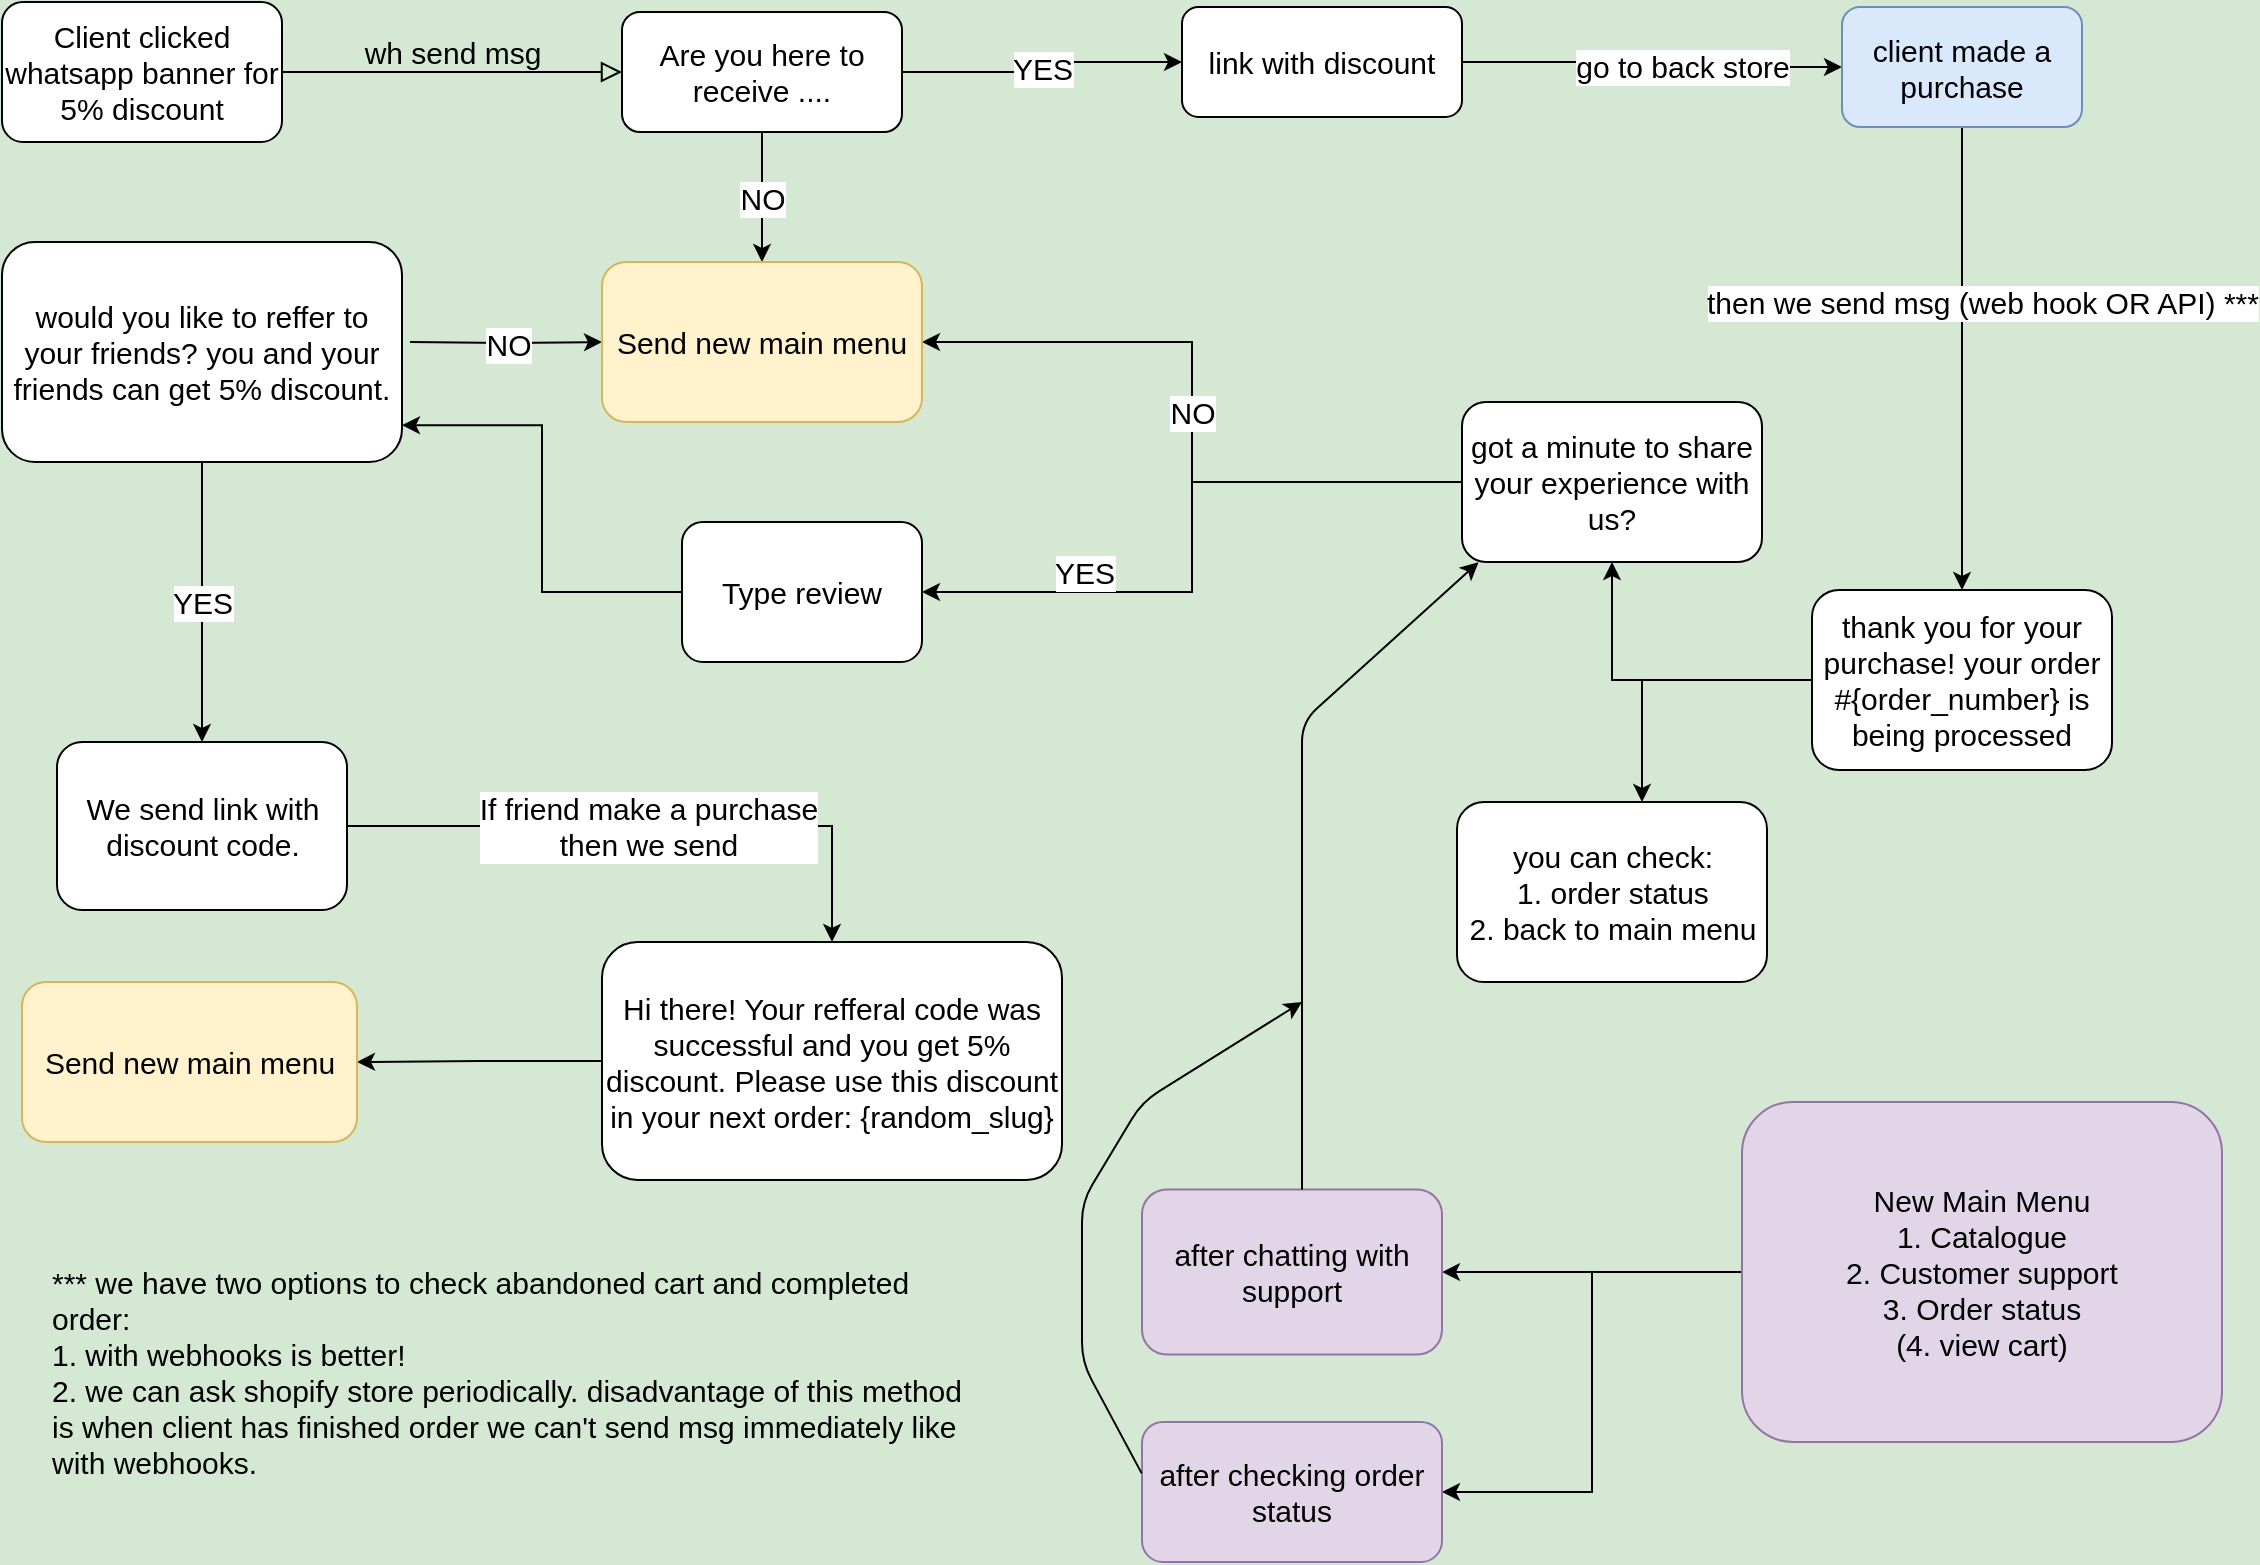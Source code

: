 <mxfile version="14.9.4" type="github">
  <diagram id="C5RBs43oDa-KdzZeNtuy" name="Page-1">
    <mxGraphModel dx="1221" dy="639" grid="1" gridSize="10" guides="1" tooltips="1" connect="1" arrows="1" fold="1" page="1" pageScale="1" pageWidth="1169" pageHeight="827" background="#D5E8D4" math="0" shadow="0">
      <root>
        <mxCell id="WIyWlLk6GJQsqaUBKTNV-0" />
        <mxCell id="WIyWlLk6GJQsqaUBKTNV-1" parent="WIyWlLk6GJQsqaUBKTNV-0" />
        <mxCell id="WIyWlLk6GJQsqaUBKTNV-2" value="wh send msg" style="rounded=0;html=1;jettySize=auto;orthogonalLoop=1;fontSize=15;endArrow=block;endFill=0;endSize=8;strokeWidth=1;shadow=0;labelBackgroundColor=none;edgeStyle=orthogonalEdgeStyle;entryX=0;entryY=0.5;entryDx=0;entryDy=0;" parent="WIyWlLk6GJQsqaUBKTNV-1" source="WIyWlLk6GJQsqaUBKTNV-3" target="PkTFUzZBXofJFZWry4sA-0" edge="1">
          <mxGeometry y="10" relative="1" as="geometry">
            <mxPoint x="260" y="55" as="targetPoint" />
            <mxPoint as="offset" />
          </mxGeometry>
        </mxCell>
        <mxCell id="WIyWlLk6GJQsqaUBKTNV-3" value="Client clicked whatsapp banner for 5% discount" style="rounded=1;whiteSpace=wrap;html=1;fontSize=15;glass=0;strokeWidth=1;shadow=0;" parent="WIyWlLk6GJQsqaUBKTNV-1" vertex="1">
          <mxGeometry x="20" y="30" width="140" height="70" as="geometry" />
        </mxCell>
        <mxCell id="PkTFUzZBXofJFZWry4sA-2" value="YES" style="edgeStyle=orthogonalEdgeStyle;rounded=0;orthogonalLoop=1;jettySize=auto;html=1;fontSize=15;" edge="1" parent="WIyWlLk6GJQsqaUBKTNV-1" source="PkTFUzZBXofJFZWry4sA-0" target="PkTFUzZBXofJFZWry4sA-1">
          <mxGeometry relative="1" as="geometry" />
        </mxCell>
        <mxCell id="PkTFUzZBXofJFZWry4sA-24" value="NO" style="edgeStyle=orthogonalEdgeStyle;rounded=0;orthogonalLoop=1;jettySize=auto;html=1;fontSize=15;" edge="1" parent="WIyWlLk6GJQsqaUBKTNV-1" source="PkTFUzZBXofJFZWry4sA-0" target="PkTFUzZBXofJFZWry4sA-15">
          <mxGeometry relative="1" as="geometry" />
        </mxCell>
        <mxCell id="PkTFUzZBXofJFZWry4sA-0" value="Are you here to receive ...." style="rounded=1;whiteSpace=wrap;html=1;fontSize=15;" vertex="1" parent="WIyWlLk6GJQsqaUBKTNV-1">
          <mxGeometry x="330" y="35" width="140" height="60" as="geometry" />
        </mxCell>
        <mxCell id="PkTFUzZBXofJFZWry4sA-4" value="go to back store" style="edgeStyle=orthogonalEdgeStyle;rounded=0;orthogonalLoop=1;jettySize=auto;html=1;fontSize=15;" edge="1" parent="WIyWlLk6GJQsqaUBKTNV-1" source="PkTFUzZBXofJFZWry4sA-1" target="PkTFUzZBXofJFZWry4sA-3">
          <mxGeometry x="0.001" y="15" relative="1" as="geometry">
            <mxPoint as="offset" />
          </mxGeometry>
        </mxCell>
        <mxCell id="PkTFUzZBXofJFZWry4sA-1" value="link with discount" style="whiteSpace=wrap;html=1;rounded=1;fontSize=15;" vertex="1" parent="WIyWlLk6GJQsqaUBKTNV-1">
          <mxGeometry x="610" y="32.5" width="140" height="55" as="geometry" />
        </mxCell>
        <mxCell id="PkTFUzZBXofJFZWry4sA-6" value="then we send msg (web hook OR API) ***" style="edgeStyle=orthogonalEdgeStyle;rounded=0;orthogonalLoop=1;jettySize=auto;html=1;fontSize=15;" edge="1" parent="WIyWlLk6GJQsqaUBKTNV-1" source="PkTFUzZBXofJFZWry4sA-3" target="PkTFUzZBXofJFZWry4sA-5">
          <mxGeometry x="-0.244" y="10" relative="1" as="geometry">
            <mxPoint as="offset" />
          </mxGeometry>
        </mxCell>
        <mxCell id="PkTFUzZBXofJFZWry4sA-3" value="client made a purchase" style="whiteSpace=wrap;html=1;rounded=1;fillColor=#dae8fc;strokeColor=#6c8ebf;fontSize=15;" vertex="1" parent="WIyWlLk6GJQsqaUBKTNV-1">
          <mxGeometry x="940" y="32.5" width="120" height="60" as="geometry" />
        </mxCell>
        <mxCell id="PkTFUzZBXofJFZWry4sA-8" value="" style="edgeStyle=orthogonalEdgeStyle;rounded=0;orthogonalLoop=1;jettySize=auto;html=1;fontSize=15;" edge="1" parent="WIyWlLk6GJQsqaUBKTNV-1" source="PkTFUzZBXofJFZWry4sA-5" target="PkTFUzZBXofJFZWry4sA-7">
          <mxGeometry relative="1" as="geometry">
            <Array as="points">
              <mxPoint x="840" y="369" />
            </Array>
          </mxGeometry>
        </mxCell>
        <mxCell id="PkTFUzZBXofJFZWry4sA-10" value="" style="edgeStyle=orthogonalEdgeStyle;rounded=0;orthogonalLoop=1;jettySize=auto;html=1;fontSize=15;" edge="1" parent="WIyWlLk6GJQsqaUBKTNV-1" source="PkTFUzZBXofJFZWry4sA-5" target="PkTFUzZBXofJFZWry4sA-9">
          <mxGeometry relative="1" as="geometry" />
        </mxCell>
        <mxCell id="PkTFUzZBXofJFZWry4sA-5" value="thank you for your purchase! your order #{order_number} is being processed" style="whiteSpace=wrap;html=1;rounded=1;fontSize=15;" vertex="1" parent="WIyWlLk6GJQsqaUBKTNV-1">
          <mxGeometry x="925" y="324" width="150" height="90" as="geometry" />
        </mxCell>
        <mxCell id="PkTFUzZBXofJFZWry4sA-7" value="you can check:&lt;br style=&quot;font-size: 15px;&quot;&gt;1. order status&lt;br style=&quot;font-size: 15px;&quot;&gt;2. back to main menu" style="whiteSpace=wrap;html=1;rounded=1;fontSize=15;" vertex="1" parent="WIyWlLk6GJQsqaUBKTNV-1">
          <mxGeometry x="747.5" y="430" width="155" height="90" as="geometry" />
        </mxCell>
        <mxCell id="PkTFUzZBXofJFZWry4sA-14" value="YES" style="edgeStyle=orthogonalEdgeStyle;rounded=0;orthogonalLoop=1;jettySize=auto;html=1;fontSize=15;" edge="1" parent="WIyWlLk6GJQsqaUBKTNV-1" source="PkTFUzZBXofJFZWry4sA-9" target="PkTFUzZBXofJFZWry4sA-13">
          <mxGeometry x="0.5" y="-10" relative="1" as="geometry">
            <mxPoint as="offset" />
          </mxGeometry>
        </mxCell>
        <mxCell id="PkTFUzZBXofJFZWry4sA-23" value="NO" style="edgeStyle=orthogonalEdgeStyle;rounded=0;orthogonalLoop=1;jettySize=auto;html=1;entryX=1;entryY=0.5;entryDx=0;entryDy=0;fontSize=15;" edge="1" parent="WIyWlLk6GJQsqaUBKTNV-1" source="PkTFUzZBXofJFZWry4sA-9" target="PkTFUzZBXofJFZWry4sA-15">
          <mxGeometry relative="1" as="geometry" />
        </mxCell>
        <mxCell id="PkTFUzZBXofJFZWry4sA-9" value="got a minute to share your experience with us?" style="whiteSpace=wrap;html=1;rounded=1;fontSize=15;" vertex="1" parent="WIyWlLk6GJQsqaUBKTNV-1">
          <mxGeometry x="750" y="230" width="150" height="80" as="geometry" />
        </mxCell>
        <mxCell id="PkTFUzZBXofJFZWry4sA-20" value="YES" style="edgeStyle=orthogonalEdgeStyle;rounded=0;orthogonalLoop=1;jettySize=auto;html=1;fontSize=15;entryX=0.5;entryY=0;entryDx=0;entryDy=0;" edge="1" parent="WIyWlLk6GJQsqaUBKTNV-1" source="PkTFUzZBXofJFZWry4sA-11" target="PkTFUzZBXofJFZWry4sA-19">
          <mxGeometry relative="1" as="geometry">
            <mxPoint x="85" y="310" as="targetPoint" />
          </mxGeometry>
        </mxCell>
        <mxCell id="PkTFUzZBXofJFZWry4sA-25" value="NO" style="edgeStyle=orthogonalEdgeStyle;rounded=0;orthogonalLoop=1;jettySize=auto;html=1;entryX=0;entryY=0.5;entryDx=0;entryDy=0;fontSize=15;" edge="1" parent="WIyWlLk6GJQsqaUBKTNV-1" target="PkTFUzZBXofJFZWry4sA-15">
          <mxGeometry relative="1" as="geometry">
            <mxPoint x="150" y="100" as="targetPoint" />
            <mxPoint x="224" y="200" as="sourcePoint" />
          </mxGeometry>
        </mxCell>
        <mxCell id="PkTFUzZBXofJFZWry4sA-11" value="would you like to reffer to your friends? you and your friends can get 5% discount." style="whiteSpace=wrap;html=1;rounded=1;fontSize=15;" vertex="1" parent="WIyWlLk6GJQsqaUBKTNV-1">
          <mxGeometry x="20" y="150" width="200" height="110" as="geometry" />
        </mxCell>
        <mxCell id="PkTFUzZBXofJFZWry4sA-18" style="edgeStyle=orthogonalEdgeStyle;rounded=0;orthogonalLoop=1;jettySize=auto;html=1;entryX=1;entryY=0.833;entryDx=0;entryDy=0;entryPerimeter=0;fontSize=15;" edge="1" parent="WIyWlLk6GJQsqaUBKTNV-1" source="PkTFUzZBXofJFZWry4sA-13" target="PkTFUzZBXofJFZWry4sA-11">
          <mxGeometry relative="1" as="geometry" />
        </mxCell>
        <mxCell id="PkTFUzZBXofJFZWry4sA-13" value="Type review" style="whiteSpace=wrap;html=1;rounded=1;fontSize=15;" vertex="1" parent="WIyWlLk6GJQsqaUBKTNV-1">
          <mxGeometry x="360" y="290" width="120" height="70" as="geometry" />
        </mxCell>
        <mxCell id="PkTFUzZBXofJFZWry4sA-15" value="Send new main menu" style="whiteSpace=wrap;html=1;rounded=1;fillColor=#fff2cc;strokeColor=#d6b656;fontSize=15;" vertex="1" parent="WIyWlLk6GJQsqaUBKTNV-1">
          <mxGeometry x="320" y="160" width="160" height="80" as="geometry" />
        </mxCell>
        <mxCell id="PkTFUzZBXofJFZWry4sA-28" value="If friend make a purchase &lt;br style=&quot;font-size: 15px;&quot;&gt;then we send" style="edgeStyle=orthogonalEdgeStyle;rounded=0;orthogonalLoop=1;jettySize=auto;html=1;fontSize=15;" edge="1" parent="WIyWlLk6GJQsqaUBKTNV-1" source="PkTFUzZBXofJFZWry4sA-19" target="PkTFUzZBXofJFZWry4sA-27">
          <mxGeometry relative="1" as="geometry" />
        </mxCell>
        <mxCell id="PkTFUzZBXofJFZWry4sA-19" value="We send link with discount code." style="whiteSpace=wrap;html=1;rounded=1;fontSize=15;" vertex="1" parent="WIyWlLk6GJQsqaUBKTNV-1">
          <mxGeometry x="47.5" y="400" width="145" height="84" as="geometry" />
        </mxCell>
        <mxCell id="PkTFUzZBXofJFZWry4sA-30" value="" style="edgeStyle=orthogonalEdgeStyle;rounded=0;orthogonalLoop=1;jettySize=auto;html=1;fontSize=15;" edge="1" parent="WIyWlLk6GJQsqaUBKTNV-1" source="PkTFUzZBXofJFZWry4sA-27" target="PkTFUzZBXofJFZWry4sA-29">
          <mxGeometry relative="1" as="geometry" />
        </mxCell>
        <mxCell id="PkTFUzZBXofJFZWry4sA-27" value="Hi there! Your refferal code was successful and you get 5% discount. Please use this discount in your next order: {random_slug}" style="whiteSpace=wrap;html=1;rounded=1;fontSize=15;" vertex="1" parent="WIyWlLk6GJQsqaUBKTNV-1">
          <mxGeometry x="320" y="500" width="230" height="119" as="geometry" />
        </mxCell>
        <mxCell id="PkTFUzZBXofJFZWry4sA-29" value="Send new main menu" style="whiteSpace=wrap;html=1;rounded=1;fontSize=15;fillColor=#fff2cc;strokeColor=#d6b656;" vertex="1" parent="WIyWlLk6GJQsqaUBKTNV-1">
          <mxGeometry x="30" y="520" width="167.5" height="80" as="geometry" />
        </mxCell>
        <mxCell id="PkTFUzZBXofJFZWry4sA-31" value="*** we have two options to check abandoned cart and completed order:&lt;br&gt;1. with webhooks is better!&lt;br&gt;2. we can ask shopify store periodically. disadvantage of this method is when client has finished order we can&#39;t send msg immediately like with webhooks." style="text;html=1;strokeColor=none;fillColor=none;align=left;verticalAlign=middle;whiteSpace=wrap;rounded=0;fontSize=15;" vertex="1" parent="WIyWlLk6GJQsqaUBKTNV-1">
          <mxGeometry x="42.5" y="660" width="467.5" height="110" as="geometry" />
        </mxCell>
        <mxCell id="PkTFUzZBXofJFZWry4sA-34" value="" style="edgeStyle=orthogonalEdgeStyle;rounded=0;orthogonalLoop=1;jettySize=auto;html=1;fontSize=15;" edge="1" parent="WIyWlLk6GJQsqaUBKTNV-1" source="PkTFUzZBXofJFZWry4sA-32" target="PkTFUzZBXofJFZWry4sA-33">
          <mxGeometry relative="1" as="geometry" />
        </mxCell>
        <mxCell id="PkTFUzZBXofJFZWry4sA-39" value="" style="edgeStyle=orthogonalEdgeStyle;rounded=0;orthogonalLoop=1;jettySize=auto;html=1;fontSize=15;" edge="1" parent="WIyWlLk6GJQsqaUBKTNV-1" source="PkTFUzZBXofJFZWry4sA-32" target="PkTFUzZBXofJFZWry4sA-38">
          <mxGeometry relative="1" as="geometry" />
        </mxCell>
        <mxCell id="PkTFUzZBXofJFZWry4sA-32" value="New Main Menu&lt;br&gt;1. Catalogue&lt;br&gt;2. Customer support&lt;br&gt;3. Order status&lt;br&gt;(4. view cart)" style="rounded=1;whiteSpace=wrap;html=1;fontSize=15;fillColor=#e1d5e7;strokeColor=#9673a6;" vertex="1" parent="WIyWlLk6GJQsqaUBKTNV-1">
          <mxGeometry x="890" y="580" width="240" height="170" as="geometry" />
        </mxCell>
        <mxCell id="PkTFUzZBXofJFZWry4sA-33" value="after chatting with support" style="whiteSpace=wrap;html=1;rounded=1;fontSize=15;strokeColor=#9673a6;fillColor=#e1d5e7;" vertex="1" parent="WIyWlLk6GJQsqaUBKTNV-1">
          <mxGeometry x="590" y="623.75" width="150" height="82.5" as="geometry" />
        </mxCell>
        <mxCell id="PkTFUzZBXofJFZWry4sA-37" value="" style="endArrow=classic;html=1;fontSize=15;entryX=0.055;entryY=1.002;entryDx=0;entryDy=0;entryPerimeter=0;" edge="1" parent="WIyWlLk6GJQsqaUBKTNV-1" target="PkTFUzZBXofJFZWry4sA-9">
          <mxGeometry width="50" height="50" relative="1" as="geometry">
            <mxPoint x="670" y="623.75" as="sourcePoint" />
            <mxPoint x="720" y="573.75" as="targetPoint" />
            <Array as="points">
              <mxPoint x="670" y="390" />
            </Array>
          </mxGeometry>
        </mxCell>
        <mxCell id="PkTFUzZBXofJFZWry4sA-38" value="after checking order status" style="whiteSpace=wrap;html=1;rounded=1;fontSize=15;strokeColor=#9673a6;fillColor=#e1d5e7;" vertex="1" parent="WIyWlLk6GJQsqaUBKTNV-1">
          <mxGeometry x="590" y="740" width="150" height="70" as="geometry" />
        </mxCell>
        <mxCell id="PkTFUzZBXofJFZWry4sA-40" value="" style="endArrow=classic;html=1;fontSize=15;exitX=-0.001;exitY=0.367;exitDx=0;exitDy=0;exitPerimeter=0;" edge="1" parent="WIyWlLk6GJQsqaUBKTNV-1" source="PkTFUzZBXofJFZWry4sA-38">
          <mxGeometry width="50" height="50" relative="1" as="geometry">
            <mxPoint x="560" y="750" as="sourcePoint" />
            <mxPoint x="670" y="530" as="targetPoint" />
            <Array as="points">
              <mxPoint x="560" y="710" />
              <mxPoint x="560" y="630" />
              <mxPoint x="590" y="580" />
            </Array>
          </mxGeometry>
        </mxCell>
      </root>
    </mxGraphModel>
  </diagram>
</mxfile>
